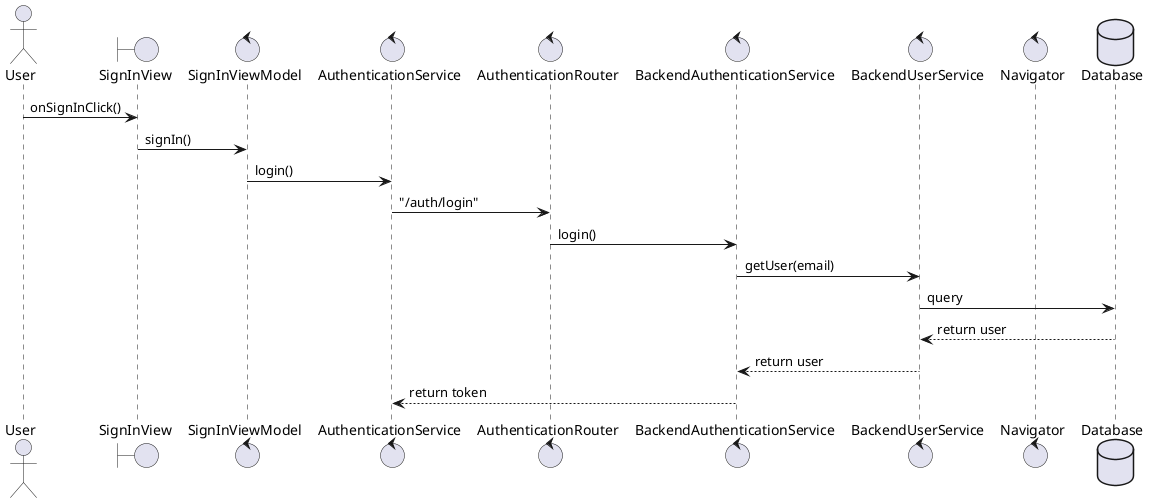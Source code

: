 @startuml
actor User
boundary SignInView
control SignInViewModel
control AuthenticationService
control AuthenticationRouter
control BackendAuthenticationService
control BackendUserService
control Navigator
database Database

User -> SignInView : onSignInClick()
SignInView -> SignInViewModel : signIn()
SignInViewModel -> AuthenticationService : login()
AuthenticationService -> AuthenticationRouter : "/auth/login"
AuthenticationRouter -> BackendAuthenticationService : login()
BackendAuthenticationService -> BackendUserService : getUser(email)
BackendUserService -> Database : query
Database --> BackendUserService : return user
BackendUserService --> BackendAuthenticationService : return user
BackendAuthenticationService --> AuthenticationService : return token

@enduml
